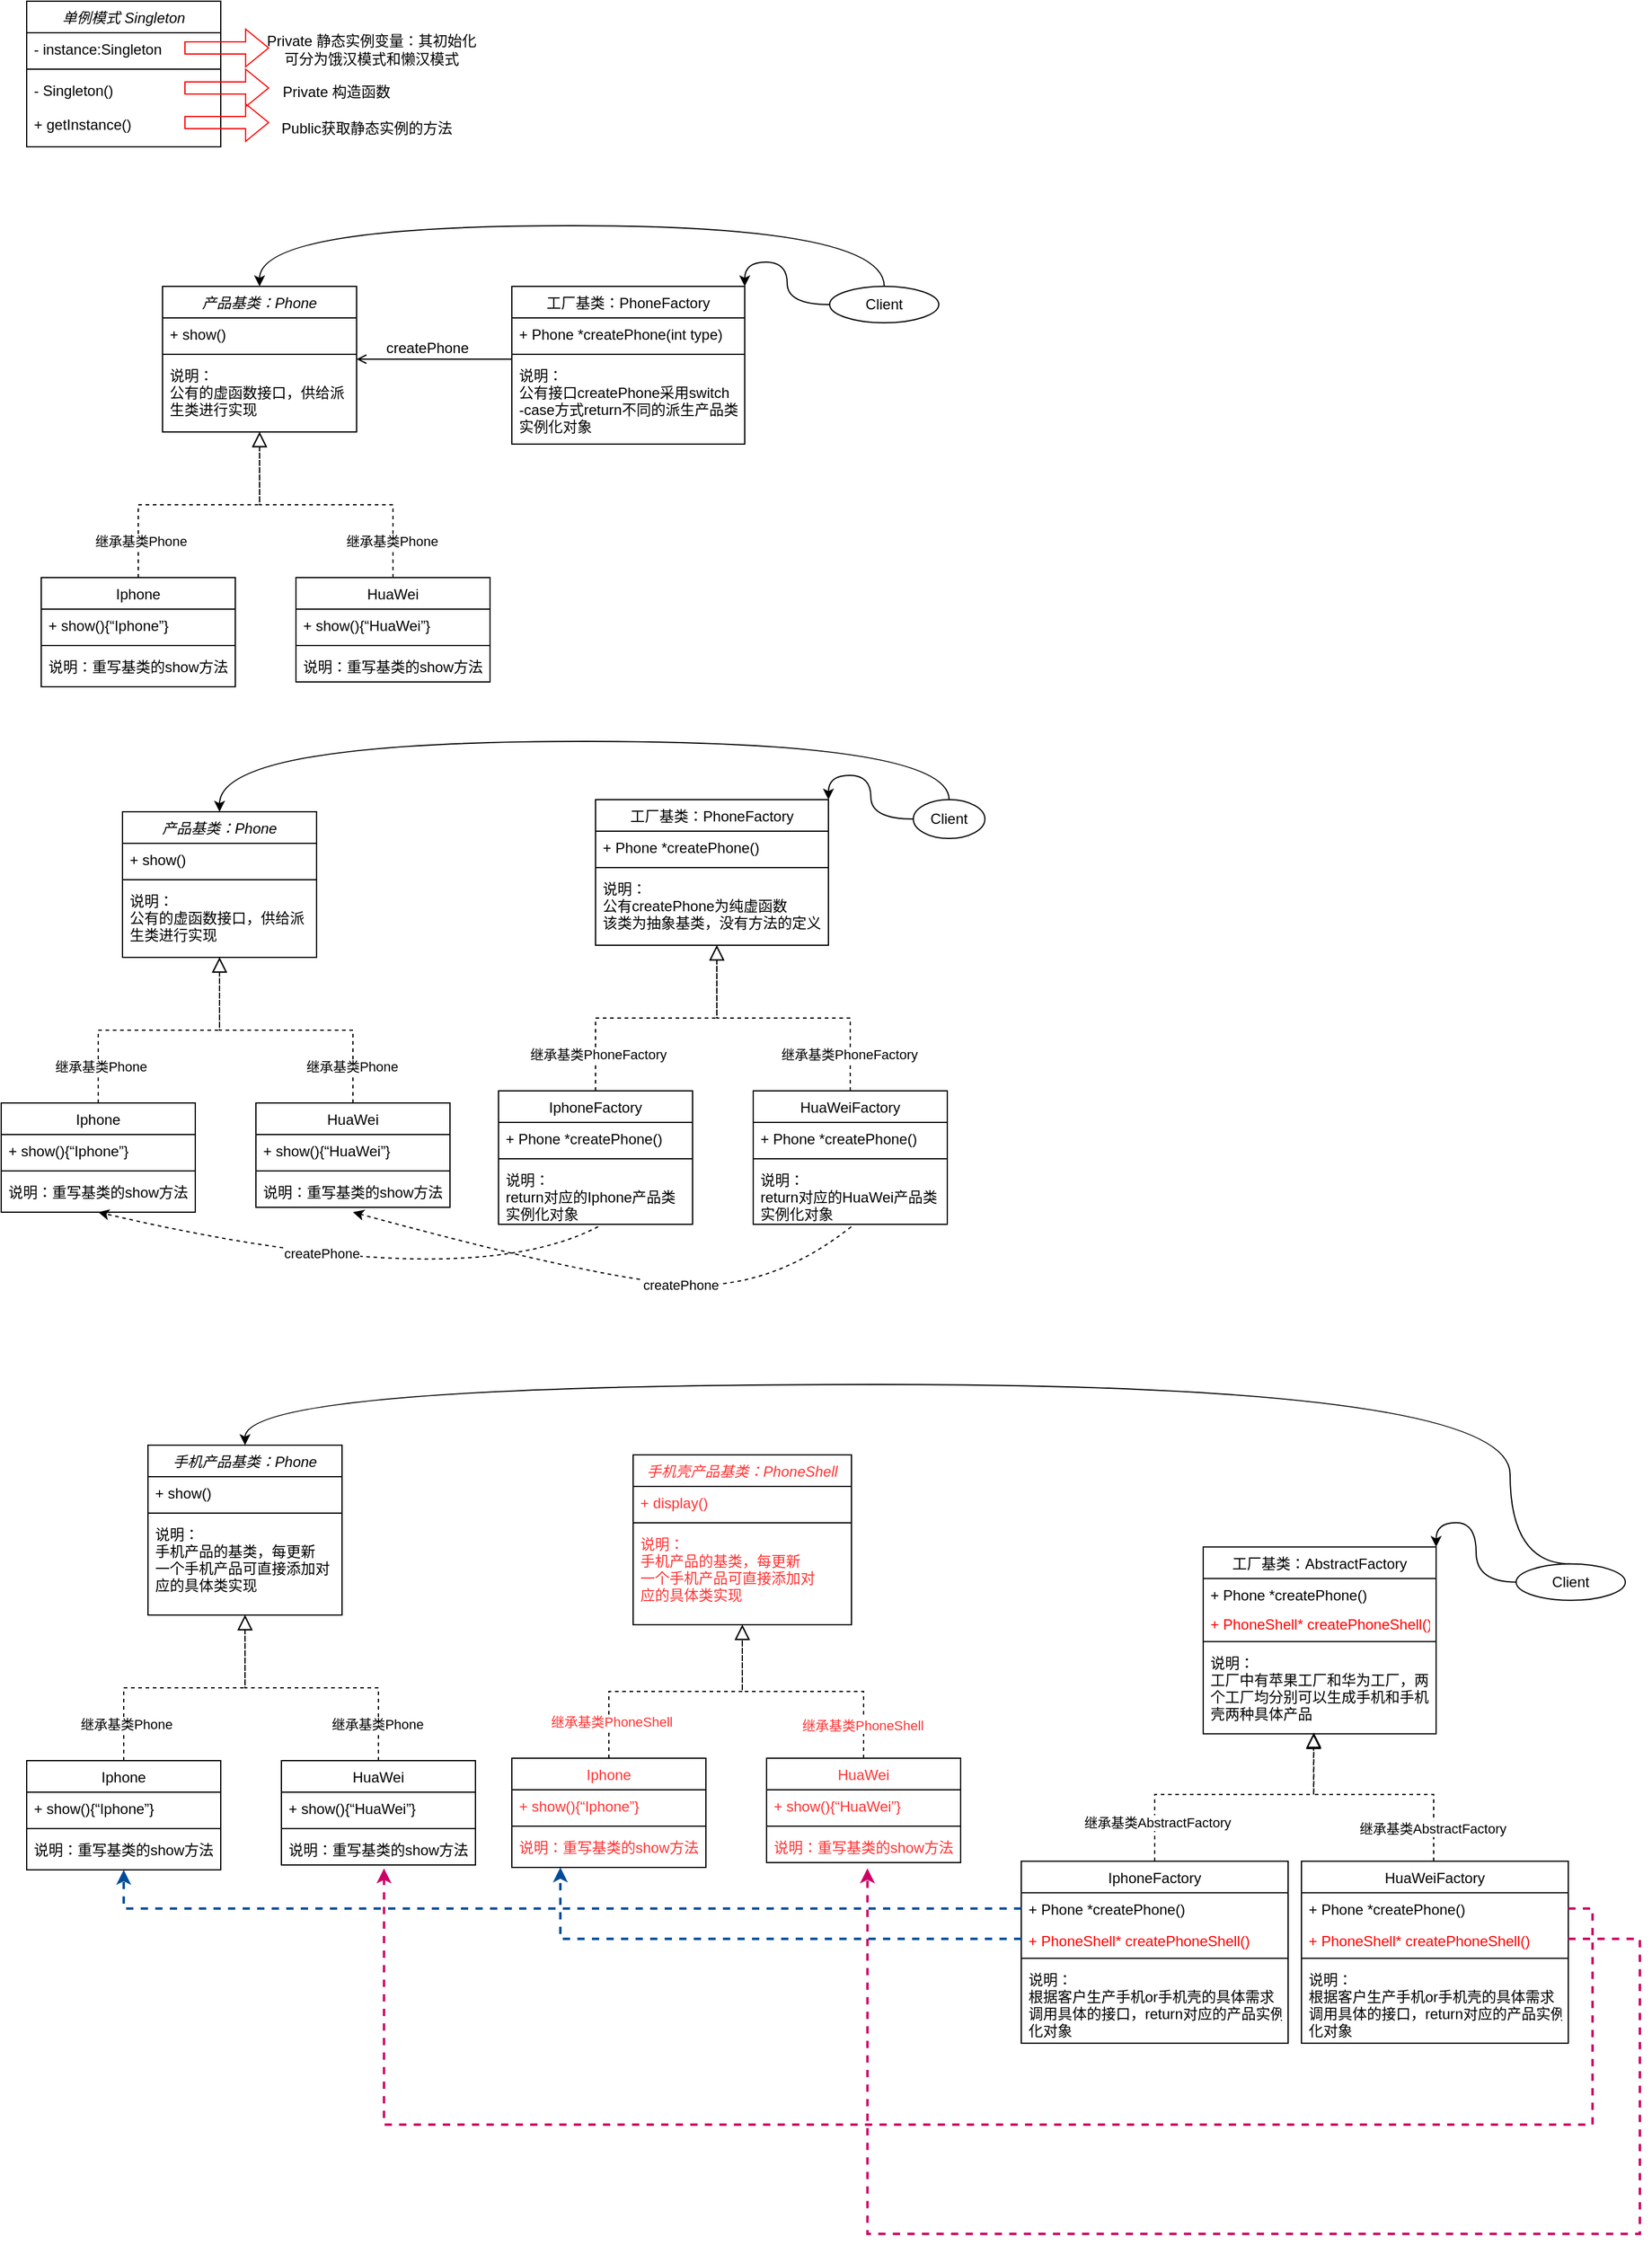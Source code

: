 <mxfile version="22.1.17" type="github">
  <diagram id="C5RBs43oDa-KdzZeNtuy" name="Page-1">
    <mxGraphModel dx="1895" dy="987" grid="1" gridSize="10" guides="1" tooltips="1" connect="1" arrows="1" fold="1" page="1" pageScale="1" pageWidth="827" pageHeight="1169" math="0" shadow="0">
      <root>
        <mxCell id="WIyWlLk6GJQsqaUBKTNV-0" />
        <mxCell id="WIyWlLk6GJQsqaUBKTNV-1" parent="WIyWlLk6GJQsqaUBKTNV-0" />
        <mxCell id="zkfFHV4jXpPFQw0GAbJ--0" value="产品基类：Phone" style="swimlane;fontStyle=2;align=center;verticalAlign=top;childLayout=stackLayout;horizontal=1;startSize=26;horizontalStack=0;resizeParent=1;resizeLast=0;collapsible=1;marginBottom=0;rounded=0;shadow=0;strokeWidth=1;" parent="WIyWlLk6GJQsqaUBKTNV-1" vertex="1">
          <mxGeometry x="142" y="255" width="160" height="120" as="geometry">
            <mxRectangle x="220" y="120" width="160" height="26" as="alternateBounds" />
          </mxGeometry>
        </mxCell>
        <mxCell id="zkfFHV4jXpPFQw0GAbJ--1" value="+ show()" style="text;align=left;verticalAlign=top;spacingLeft=4;spacingRight=4;overflow=hidden;rotatable=0;points=[[0,0.5],[1,0.5]];portConstraint=eastwest;" parent="zkfFHV4jXpPFQw0GAbJ--0" vertex="1">
          <mxGeometry y="26" width="160" height="26" as="geometry" />
        </mxCell>
        <mxCell id="zkfFHV4jXpPFQw0GAbJ--4" value="" style="line;html=1;strokeWidth=1;align=left;verticalAlign=middle;spacingTop=-1;spacingLeft=3;spacingRight=3;rotatable=0;labelPosition=right;points=[];portConstraint=eastwest;" parent="zkfFHV4jXpPFQw0GAbJ--0" vertex="1">
          <mxGeometry y="52" width="160" height="8" as="geometry" />
        </mxCell>
        <mxCell id="zkfFHV4jXpPFQw0GAbJ--5" value="说明：&#xa;公有的虚函数接口，供给派&#xa;生类进行实现" style="text;align=left;verticalAlign=top;spacingLeft=4;spacingRight=4;overflow=hidden;rotatable=0;points=[[0,0.5],[1,0.5]];portConstraint=eastwest;" parent="zkfFHV4jXpPFQw0GAbJ--0" vertex="1">
          <mxGeometry y="60" width="160" height="50" as="geometry" />
        </mxCell>
        <mxCell id="zkfFHV4jXpPFQw0GAbJ--6" value="Iphone" style="swimlane;fontStyle=0;align=center;verticalAlign=top;childLayout=stackLayout;horizontal=1;startSize=26;horizontalStack=0;resizeParent=1;resizeLast=0;collapsible=1;marginBottom=0;rounded=0;shadow=0;strokeWidth=1;" parent="WIyWlLk6GJQsqaUBKTNV-1" vertex="1">
          <mxGeometry x="42" y="495" width="160" height="90" as="geometry">
            <mxRectangle x="130" y="380" width="160" height="26" as="alternateBounds" />
          </mxGeometry>
        </mxCell>
        <mxCell id="zkfFHV4jXpPFQw0GAbJ--7" value="+ show(){“Iphone”}" style="text;align=left;verticalAlign=top;spacingLeft=4;spacingRight=4;overflow=hidden;rotatable=0;points=[[0,0.5],[1,0.5]];portConstraint=eastwest;" parent="zkfFHV4jXpPFQw0GAbJ--6" vertex="1">
          <mxGeometry y="26" width="160" height="26" as="geometry" />
        </mxCell>
        <mxCell id="zkfFHV4jXpPFQw0GAbJ--9" value="" style="line;html=1;strokeWidth=1;align=left;verticalAlign=middle;spacingTop=-1;spacingLeft=3;spacingRight=3;rotatable=0;labelPosition=right;points=[];portConstraint=eastwest;" parent="zkfFHV4jXpPFQw0GAbJ--6" vertex="1">
          <mxGeometry y="52" width="160" height="8" as="geometry" />
        </mxCell>
        <mxCell id="zkfFHV4jXpPFQw0GAbJ--10" value="说明：重写基类的show方法" style="text;align=left;verticalAlign=top;spacingLeft=4;spacingRight=4;overflow=hidden;rotatable=0;points=[[0,0.5],[1,0.5]];portConstraint=eastwest;fontStyle=0" parent="zkfFHV4jXpPFQw0GAbJ--6" vertex="1">
          <mxGeometry y="60" width="160" height="26" as="geometry" />
        </mxCell>
        <mxCell id="zkfFHV4jXpPFQw0GAbJ--12" value="" style="endArrow=block;endSize=10;endFill=0;shadow=0;strokeWidth=1;rounded=0;edgeStyle=elbowEdgeStyle;elbow=vertical;dashed=1;" parent="WIyWlLk6GJQsqaUBKTNV-1" source="zkfFHV4jXpPFQw0GAbJ--6" target="zkfFHV4jXpPFQw0GAbJ--0" edge="1">
          <mxGeometry width="160" relative="1" as="geometry">
            <mxPoint x="212" y="-52" as="sourcePoint" />
            <mxPoint x="212" y="-52" as="targetPoint" />
          </mxGeometry>
        </mxCell>
        <mxCell id="iEZBuMry3DToWPJbF5Hx-15" value="继承基类Phone" style="edgeLabel;html=1;align=center;verticalAlign=middle;resizable=0;points=[];" vertex="1" connectable="0" parent="zkfFHV4jXpPFQw0GAbJ--12">
          <mxGeometry x="-0.724" y="-2" relative="1" as="geometry">
            <mxPoint as="offset" />
          </mxGeometry>
        </mxCell>
        <mxCell id="zkfFHV4jXpPFQw0GAbJ--13" value="HuaWei" style="swimlane;fontStyle=0;align=center;verticalAlign=top;childLayout=stackLayout;horizontal=1;startSize=26;horizontalStack=0;resizeParent=1;resizeLast=0;collapsible=1;marginBottom=0;rounded=0;shadow=0;strokeWidth=1;" parent="WIyWlLk6GJQsqaUBKTNV-1" vertex="1">
          <mxGeometry x="252" y="495" width="160" height="86" as="geometry">
            <mxRectangle x="340" y="380" width="170" height="26" as="alternateBounds" />
          </mxGeometry>
        </mxCell>
        <mxCell id="zkfFHV4jXpPFQw0GAbJ--14" value="+ show(){“HuaWei”}" style="text;align=left;verticalAlign=top;spacingLeft=4;spacingRight=4;overflow=hidden;rotatable=0;points=[[0,0.5],[1,0.5]];portConstraint=eastwest;" parent="zkfFHV4jXpPFQw0GAbJ--13" vertex="1">
          <mxGeometry y="26" width="160" height="26" as="geometry" />
        </mxCell>
        <mxCell id="zkfFHV4jXpPFQw0GAbJ--15" value="" style="line;html=1;strokeWidth=1;align=left;verticalAlign=middle;spacingTop=-1;spacingLeft=3;spacingRight=3;rotatable=0;labelPosition=right;points=[];portConstraint=eastwest;" parent="zkfFHV4jXpPFQw0GAbJ--13" vertex="1">
          <mxGeometry y="52" width="160" height="8" as="geometry" />
        </mxCell>
        <mxCell id="iEZBuMry3DToWPJbF5Hx-12" value="说明：重写基类的show方法" style="text;align=left;verticalAlign=top;spacingLeft=4;spacingRight=4;overflow=hidden;rotatable=0;points=[[0,0.5],[1,0.5]];portConstraint=eastwest;fontStyle=0" vertex="1" parent="zkfFHV4jXpPFQw0GAbJ--13">
          <mxGeometry y="60" width="160" height="26" as="geometry" />
        </mxCell>
        <mxCell id="zkfFHV4jXpPFQw0GAbJ--16" value="" style="endArrow=block;endSize=10;endFill=0;shadow=0;strokeWidth=1;rounded=0;edgeStyle=elbowEdgeStyle;elbow=vertical;dashed=1;" parent="WIyWlLk6GJQsqaUBKTNV-1" source="zkfFHV4jXpPFQw0GAbJ--13" target="zkfFHV4jXpPFQw0GAbJ--0" edge="1">
          <mxGeometry width="160" relative="1" as="geometry">
            <mxPoint x="132" y="508" as="sourcePoint" />
            <mxPoint x="232" y="406" as="targetPoint" />
          </mxGeometry>
        </mxCell>
        <mxCell id="iEZBuMry3DToWPJbF5Hx-16" value="继承基类Phone" style="edgeLabel;html=1;align=center;verticalAlign=middle;resizable=0;points=[];" vertex="1" connectable="0" parent="zkfFHV4jXpPFQw0GAbJ--16">
          <mxGeometry x="-0.736" y="1" relative="1" as="geometry">
            <mxPoint as="offset" />
          </mxGeometry>
        </mxCell>
        <mxCell id="zkfFHV4jXpPFQw0GAbJ--17" value="工厂基类：PhoneFactory" style="swimlane;fontStyle=0;align=center;verticalAlign=top;childLayout=stackLayout;horizontal=1;startSize=26;horizontalStack=0;resizeParent=1;resizeLast=0;collapsible=1;marginBottom=0;rounded=0;shadow=0;strokeWidth=1;" parent="WIyWlLk6GJQsqaUBKTNV-1" vertex="1">
          <mxGeometry x="430" y="255" width="192" height="130" as="geometry">
            <mxRectangle x="550" y="140" width="160" height="26" as="alternateBounds" />
          </mxGeometry>
        </mxCell>
        <mxCell id="zkfFHV4jXpPFQw0GAbJ--18" value="+ Phone *createPhone(int type)" style="text;align=left;verticalAlign=top;spacingLeft=4;spacingRight=4;overflow=hidden;rotatable=0;points=[[0,0.5],[1,0.5]];portConstraint=eastwest;" parent="zkfFHV4jXpPFQw0GAbJ--17" vertex="1">
          <mxGeometry y="26" width="192" height="26" as="geometry" />
        </mxCell>
        <mxCell id="zkfFHV4jXpPFQw0GAbJ--23" value="" style="line;html=1;strokeWidth=1;align=left;verticalAlign=middle;spacingTop=-1;spacingLeft=3;spacingRight=3;rotatable=0;labelPosition=right;points=[];portConstraint=eastwest;" parent="zkfFHV4jXpPFQw0GAbJ--17" vertex="1">
          <mxGeometry y="52" width="192" height="8" as="geometry" />
        </mxCell>
        <mxCell id="zkfFHV4jXpPFQw0GAbJ--24" value="说明：&#xa;公有接口createPhone采用switch&#xa;-case方式return不同的派生产品类&#xa;实例化对象" style="text;align=left;verticalAlign=top;spacingLeft=4;spacingRight=4;overflow=hidden;rotatable=0;points=[[0,0.5],[1,0.5]];portConstraint=eastwest;" parent="zkfFHV4jXpPFQw0GAbJ--17" vertex="1">
          <mxGeometry y="60" width="192" height="70" as="geometry" />
        </mxCell>
        <mxCell id="zkfFHV4jXpPFQw0GAbJ--26" value="" style="endArrow=none;shadow=0;strokeWidth=1;rounded=0;endFill=0;edgeStyle=elbowEdgeStyle;elbow=vertical;startArrow=open;startFill=0;" parent="WIyWlLk6GJQsqaUBKTNV-1" source="zkfFHV4jXpPFQw0GAbJ--0" target="zkfFHV4jXpPFQw0GAbJ--17" edge="1">
          <mxGeometry x="0.5" y="41" relative="1" as="geometry">
            <mxPoint x="302" y="327" as="sourcePoint" />
            <mxPoint x="462" y="327" as="targetPoint" />
            <mxPoint x="-40" y="32" as="offset" />
          </mxGeometry>
        </mxCell>
        <mxCell id="zkfFHV4jXpPFQw0GAbJ--29" value="createPhone" style="text;html=1;resizable=0;points=[];;align=center;verticalAlign=middle;labelBackgroundColor=none;rounded=0;shadow=0;strokeWidth=1;fontSize=12;" parent="zkfFHV4jXpPFQw0GAbJ--26" vertex="1" connectable="0">
          <mxGeometry x="0.5" y="49" relative="1" as="geometry">
            <mxPoint x="-38" y="40" as="offset" />
          </mxGeometry>
        </mxCell>
        <mxCell id="iEZBuMry3DToWPJbF5Hx-0" value="单例模式 Singleton" style="swimlane;fontStyle=2;align=center;verticalAlign=top;childLayout=stackLayout;horizontal=1;startSize=26;horizontalStack=0;resizeParent=1;resizeLast=0;collapsible=1;marginBottom=0;rounded=0;shadow=0;strokeWidth=1;" vertex="1" parent="WIyWlLk6GJQsqaUBKTNV-1">
          <mxGeometry x="30" y="20" width="160" height="120" as="geometry">
            <mxRectangle x="220" y="120" width="160" height="26" as="alternateBounds" />
          </mxGeometry>
        </mxCell>
        <mxCell id="iEZBuMry3DToWPJbF5Hx-1" value="- instance:Singleton" style="text;align=left;verticalAlign=top;spacingLeft=4;spacingRight=4;overflow=hidden;rotatable=0;points=[[0,0.5],[1,0.5]];portConstraint=eastwest;" vertex="1" parent="iEZBuMry3DToWPJbF5Hx-0">
          <mxGeometry y="26" width="160" height="26" as="geometry" />
        </mxCell>
        <mxCell id="iEZBuMry3DToWPJbF5Hx-6" value="" style="shape=flexArrow;endArrow=classic;html=1;rounded=0;strokeColor=#FF0000;" edge="1" parent="iEZBuMry3DToWPJbF5Hx-0">
          <mxGeometry width="50" height="50" relative="1" as="geometry">
            <mxPoint x="130" y="38.5" as="sourcePoint" />
            <mxPoint x="200" y="38.5" as="targetPoint" />
          </mxGeometry>
        </mxCell>
        <mxCell id="iEZBuMry3DToWPJbF5Hx-4" value="" style="line;html=1;strokeWidth=1;align=left;verticalAlign=middle;spacingTop=-1;spacingLeft=3;spacingRight=3;rotatable=0;labelPosition=right;points=[];portConstraint=eastwest;" vertex="1" parent="iEZBuMry3DToWPJbF5Hx-0">
          <mxGeometry y="52" width="160" height="8" as="geometry" />
        </mxCell>
        <mxCell id="iEZBuMry3DToWPJbF5Hx-5" value="- Singleton()&#xa;" style="text;align=left;verticalAlign=top;spacingLeft=4;spacingRight=4;overflow=hidden;rotatable=0;points=[[0,0.5],[1,0.5]];portConstraint=eastwest;" vertex="1" parent="iEZBuMry3DToWPJbF5Hx-0">
          <mxGeometry y="60" width="160" height="28" as="geometry" />
        </mxCell>
        <mxCell id="iEZBuMry3DToWPJbF5Hx-3" value="+ getInstance()" style="text;align=left;verticalAlign=top;spacingLeft=4;spacingRight=4;overflow=hidden;rotatable=0;points=[[0,0.5],[1,0.5]];portConstraint=eastwest;rounded=0;shadow=0;html=0;" vertex="1" parent="iEZBuMry3DToWPJbF5Hx-0">
          <mxGeometry y="88" width="160" height="26" as="geometry" />
        </mxCell>
        <mxCell id="iEZBuMry3DToWPJbF5Hx-7" value="Private 静态实例变量：其初始化&lt;br&gt;可分为饿汉模式和懒汉模式" style="text;html=1;align=center;verticalAlign=middle;resizable=0;points=[];autosize=1;strokeColor=none;fillColor=none;" vertex="1" parent="WIyWlLk6GJQsqaUBKTNV-1">
          <mxGeometry x="214" y="40" width="200" height="40" as="geometry" />
        </mxCell>
        <mxCell id="iEZBuMry3DToWPJbF5Hx-8" value="" style="shape=flexArrow;endArrow=classic;html=1;rounded=0;strokeColor=#FF0000;" edge="1" parent="WIyWlLk6GJQsqaUBKTNV-1">
          <mxGeometry width="50" height="50" relative="1" as="geometry">
            <mxPoint x="160" y="91.5" as="sourcePoint" />
            <mxPoint x="230" y="91.5" as="targetPoint" />
          </mxGeometry>
        </mxCell>
        <mxCell id="iEZBuMry3DToWPJbF5Hx-9" value="" style="shape=flexArrow;endArrow=classic;html=1;rounded=0;strokeColor=#FF0000;" edge="1" parent="WIyWlLk6GJQsqaUBKTNV-1">
          <mxGeometry width="50" height="50" relative="1" as="geometry">
            <mxPoint x="160" y="120" as="sourcePoint" />
            <mxPoint x="230" y="120" as="targetPoint" />
          </mxGeometry>
        </mxCell>
        <mxCell id="iEZBuMry3DToWPJbF5Hx-10" value="Private 构造函数" style="text;html=1;align=center;verticalAlign=middle;resizable=0;points=[];autosize=1;strokeColor=none;fillColor=none;" vertex="1" parent="WIyWlLk6GJQsqaUBKTNV-1">
          <mxGeometry x="230" y="80" width="110" height="30" as="geometry" />
        </mxCell>
        <mxCell id="iEZBuMry3DToWPJbF5Hx-11" value="Public获取静态实例的方法" style="text;html=1;align=center;verticalAlign=middle;resizable=0;points=[];autosize=1;strokeColor=none;fillColor=none;" vertex="1" parent="WIyWlLk6GJQsqaUBKTNV-1">
          <mxGeometry x="230" y="110" width="160" height="30" as="geometry" />
        </mxCell>
        <mxCell id="iEZBuMry3DToWPJbF5Hx-43" style="edgeStyle=orthogonalEdgeStyle;rounded=0;orthogonalLoop=1;jettySize=auto;html=1;exitX=0;exitY=0.5;exitDx=0;exitDy=0;entryX=1;entryY=0;entryDx=0;entryDy=0;curved=1;" edge="1" parent="WIyWlLk6GJQsqaUBKTNV-1" source="iEZBuMry3DToWPJbF5Hx-39" target="zkfFHV4jXpPFQw0GAbJ--17">
          <mxGeometry relative="1" as="geometry" />
        </mxCell>
        <mxCell id="iEZBuMry3DToWPJbF5Hx-123" style="edgeStyle=orthogonalEdgeStyle;rounded=0;orthogonalLoop=1;jettySize=auto;html=1;exitX=0.5;exitY=0;exitDx=0;exitDy=0;entryX=0.5;entryY=0;entryDx=0;entryDy=0;curved=1;" edge="1" parent="WIyWlLk6GJQsqaUBKTNV-1" source="iEZBuMry3DToWPJbF5Hx-39" target="zkfFHV4jXpPFQw0GAbJ--0">
          <mxGeometry relative="1" as="geometry">
            <Array as="points">
              <mxPoint x="737" y="205" />
              <mxPoint x="222" y="205" />
            </Array>
          </mxGeometry>
        </mxCell>
        <mxCell id="iEZBuMry3DToWPJbF5Hx-39" value="Client" style="ellipse;whiteSpace=wrap;html=1;" vertex="1" parent="WIyWlLk6GJQsqaUBKTNV-1">
          <mxGeometry x="692" y="255" width="90" height="30" as="geometry" />
        </mxCell>
        <mxCell id="iEZBuMry3DToWPJbF5Hx-44" value="产品基类：Phone" style="swimlane;fontStyle=2;align=center;verticalAlign=top;childLayout=stackLayout;horizontal=1;startSize=26;horizontalStack=0;resizeParent=1;resizeLast=0;collapsible=1;marginBottom=0;rounded=0;shadow=0;strokeWidth=1;" vertex="1" parent="WIyWlLk6GJQsqaUBKTNV-1">
          <mxGeometry x="109" y="688" width="160" height="120" as="geometry">
            <mxRectangle x="220" y="120" width="160" height="26" as="alternateBounds" />
          </mxGeometry>
        </mxCell>
        <mxCell id="iEZBuMry3DToWPJbF5Hx-45" value="+ show()" style="text;align=left;verticalAlign=top;spacingLeft=4;spacingRight=4;overflow=hidden;rotatable=0;points=[[0,0.5],[1,0.5]];portConstraint=eastwest;" vertex="1" parent="iEZBuMry3DToWPJbF5Hx-44">
          <mxGeometry y="26" width="160" height="26" as="geometry" />
        </mxCell>
        <mxCell id="iEZBuMry3DToWPJbF5Hx-46" value="" style="line;html=1;strokeWidth=1;align=left;verticalAlign=middle;spacingTop=-1;spacingLeft=3;spacingRight=3;rotatable=0;labelPosition=right;points=[];portConstraint=eastwest;" vertex="1" parent="iEZBuMry3DToWPJbF5Hx-44">
          <mxGeometry y="52" width="160" height="8" as="geometry" />
        </mxCell>
        <mxCell id="iEZBuMry3DToWPJbF5Hx-47" value="说明：&#xa;公有的虚函数接口，供给派&#xa;生类进行实现" style="text;align=left;verticalAlign=top;spacingLeft=4;spacingRight=4;overflow=hidden;rotatable=0;points=[[0,0.5],[1,0.5]];portConstraint=eastwest;" vertex="1" parent="iEZBuMry3DToWPJbF5Hx-44">
          <mxGeometry y="60" width="160" height="50" as="geometry" />
        </mxCell>
        <mxCell id="iEZBuMry3DToWPJbF5Hx-48" value="Iphone" style="swimlane;fontStyle=0;align=center;verticalAlign=top;childLayout=stackLayout;horizontal=1;startSize=26;horizontalStack=0;resizeParent=1;resizeLast=0;collapsible=1;marginBottom=0;rounded=0;shadow=0;strokeWidth=1;" vertex="1" parent="WIyWlLk6GJQsqaUBKTNV-1">
          <mxGeometry x="9" y="928" width="160" height="90" as="geometry">
            <mxRectangle x="130" y="380" width="160" height="26" as="alternateBounds" />
          </mxGeometry>
        </mxCell>
        <mxCell id="iEZBuMry3DToWPJbF5Hx-49" value="+ show(){“Iphone”}" style="text;align=left;verticalAlign=top;spacingLeft=4;spacingRight=4;overflow=hidden;rotatable=0;points=[[0,0.5],[1,0.5]];portConstraint=eastwest;" vertex="1" parent="iEZBuMry3DToWPJbF5Hx-48">
          <mxGeometry y="26" width="160" height="26" as="geometry" />
        </mxCell>
        <mxCell id="iEZBuMry3DToWPJbF5Hx-50" value="" style="line;html=1;strokeWidth=1;align=left;verticalAlign=middle;spacingTop=-1;spacingLeft=3;spacingRight=3;rotatable=0;labelPosition=right;points=[];portConstraint=eastwest;" vertex="1" parent="iEZBuMry3DToWPJbF5Hx-48">
          <mxGeometry y="52" width="160" height="8" as="geometry" />
        </mxCell>
        <mxCell id="iEZBuMry3DToWPJbF5Hx-51" value="说明：重写基类的show方法" style="text;align=left;verticalAlign=top;spacingLeft=4;spacingRight=4;overflow=hidden;rotatable=0;points=[[0,0.5],[1,0.5]];portConstraint=eastwest;fontStyle=0" vertex="1" parent="iEZBuMry3DToWPJbF5Hx-48">
          <mxGeometry y="60" width="160" height="26" as="geometry" />
        </mxCell>
        <mxCell id="iEZBuMry3DToWPJbF5Hx-52" value="" style="endArrow=block;endSize=10;endFill=0;shadow=0;strokeWidth=1;rounded=0;edgeStyle=elbowEdgeStyle;elbow=vertical;dashed=1;" edge="1" parent="WIyWlLk6GJQsqaUBKTNV-1" source="iEZBuMry3DToWPJbF5Hx-48" target="iEZBuMry3DToWPJbF5Hx-44">
          <mxGeometry width="160" relative="1" as="geometry">
            <mxPoint x="179" y="381" as="sourcePoint" />
            <mxPoint x="179" y="381" as="targetPoint" />
          </mxGeometry>
        </mxCell>
        <mxCell id="iEZBuMry3DToWPJbF5Hx-53" value="继承基类Phone" style="edgeLabel;html=1;align=center;verticalAlign=middle;resizable=0;points=[];" vertex="1" connectable="0" parent="iEZBuMry3DToWPJbF5Hx-52">
          <mxGeometry x="-0.724" y="-2" relative="1" as="geometry">
            <mxPoint as="offset" />
          </mxGeometry>
        </mxCell>
        <mxCell id="iEZBuMry3DToWPJbF5Hx-54" value="HuaWei" style="swimlane;fontStyle=0;align=center;verticalAlign=top;childLayout=stackLayout;horizontal=1;startSize=26;horizontalStack=0;resizeParent=1;resizeLast=0;collapsible=1;marginBottom=0;rounded=0;shadow=0;strokeWidth=1;" vertex="1" parent="WIyWlLk6GJQsqaUBKTNV-1">
          <mxGeometry x="219" y="928" width="160" height="86" as="geometry">
            <mxRectangle x="340" y="380" width="170" height="26" as="alternateBounds" />
          </mxGeometry>
        </mxCell>
        <mxCell id="iEZBuMry3DToWPJbF5Hx-55" value="+ show(){“HuaWei”}" style="text;align=left;verticalAlign=top;spacingLeft=4;spacingRight=4;overflow=hidden;rotatable=0;points=[[0,0.5],[1,0.5]];portConstraint=eastwest;" vertex="1" parent="iEZBuMry3DToWPJbF5Hx-54">
          <mxGeometry y="26" width="160" height="26" as="geometry" />
        </mxCell>
        <mxCell id="iEZBuMry3DToWPJbF5Hx-56" value="" style="line;html=1;strokeWidth=1;align=left;verticalAlign=middle;spacingTop=-1;spacingLeft=3;spacingRight=3;rotatable=0;labelPosition=right;points=[];portConstraint=eastwest;" vertex="1" parent="iEZBuMry3DToWPJbF5Hx-54">
          <mxGeometry y="52" width="160" height="8" as="geometry" />
        </mxCell>
        <mxCell id="iEZBuMry3DToWPJbF5Hx-57" value="说明：重写基类的show方法" style="text;align=left;verticalAlign=top;spacingLeft=4;spacingRight=4;overflow=hidden;rotatable=0;points=[[0,0.5],[1,0.5]];portConstraint=eastwest;fontStyle=0" vertex="1" parent="iEZBuMry3DToWPJbF5Hx-54">
          <mxGeometry y="60" width="160" height="26" as="geometry" />
        </mxCell>
        <mxCell id="iEZBuMry3DToWPJbF5Hx-58" value="" style="endArrow=block;endSize=10;endFill=0;shadow=0;strokeWidth=1;rounded=0;edgeStyle=elbowEdgeStyle;elbow=vertical;dashed=1;" edge="1" parent="WIyWlLk6GJQsqaUBKTNV-1" source="iEZBuMry3DToWPJbF5Hx-54" target="iEZBuMry3DToWPJbF5Hx-44">
          <mxGeometry width="160" relative="1" as="geometry">
            <mxPoint x="99" y="941" as="sourcePoint" />
            <mxPoint x="199" y="839" as="targetPoint" />
          </mxGeometry>
        </mxCell>
        <mxCell id="iEZBuMry3DToWPJbF5Hx-59" value="继承基类Phone" style="edgeLabel;html=1;align=center;verticalAlign=middle;resizable=0;points=[];" vertex="1" connectable="0" parent="iEZBuMry3DToWPJbF5Hx-58">
          <mxGeometry x="-0.736" y="1" relative="1" as="geometry">
            <mxPoint as="offset" />
          </mxGeometry>
        </mxCell>
        <mxCell id="iEZBuMry3DToWPJbF5Hx-60" value="工厂基类：PhoneFactory" style="swimlane;fontStyle=0;align=center;verticalAlign=top;childLayout=stackLayout;horizontal=1;startSize=26;horizontalStack=0;resizeParent=1;resizeLast=0;collapsible=1;marginBottom=0;rounded=0;shadow=0;strokeWidth=1;" vertex="1" parent="WIyWlLk6GJQsqaUBKTNV-1">
          <mxGeometry x="499" y="678" width="192" height="120" as="geometry">
            <mxRectangle x="550" y="140" width="160" height="26" as="alternateBounds" />
          </mxGeometry>
        </mxCell>
        <mxCell id="iEZBuMry3DToWPJbF5Hx-61" value="+ Phone *createPhone()" style="text;align=left;verticalAlign=top;spacingLeft=4;spacingRight=4;overflow=hidden;rotatable=0;points=[[0,0.5],[1,0.5]];portConstraint=eastwest;" vertex="1" parent="iEZBuMry3DToWPJbF5Hx-60">
          <mxGeometry y="26" width="192" height="26" as="geometry" />
        </mxCell>
        <mxCell id="iEZBuMry3DToWPJbF5Hx-62" value="" style="line;html=1;strokeWidth=1;align=left;verticalAlign=middle;spacingTop=-1;spacingLeft=3;spacingRight=3;rotatable=0;labelPosition=right;points=[];portConstraint=eastwest;" vertex="1" parent="iEZBuMry3DToWPJbF5Hx-60">
          <mxGeometry y="52" width="192" height="8" as="geometry" />
        </mxCell>
        <mxCell id="iEZBuMry3DToWPJbF5Hx-63" value="说明：&#xa;公有createPhone为纯虚函数&#xa;该类为抽象基类，没有方法的定义" style="text;align=left;verticalAlign=top;spacingLeft=4;spacingRight=4;overflow=hidden;rotatable=0;points=[[0,0.5],[1,0.5]];portConstraint=eastwest;" vertex="1" parent="iEZBuMry3DToWPJbF5Hx-60">
          <mxGeometry y="60" width="192" height="50" as="geometry" />
        </mxCell>
        <mxCell id="iEZBuMry3DToWPJbF5Hx-66" style="edgeStyle=orthogonalEdgeStyle;rounded=0;orthogonalLoop=1;jettySize=auto;html=1;exitX=0;exitY=0.5;exitDx=0;exitDy=0;entryX=1;entryY=0;entryDx=0;entryDy=0;curved=1;" edge="1" parent="WIyWlLk6GJQsqaUBKTNV-1" source="iEZBuMry3DToWPJbF5Hx-67" target="iEZBuMry3DToWPJbF5Hx-60">
          <mxGeometry relative="1" as="geometry" />
        </mxCell>
        <mxCell id="iEZBuMry3DToWPJbF5Hx-124" style="edgeStyle=orthogonalEdgeStyle;rounded=0;orthogonalLoop=1;jettySize=auto;html=1;exitX=0.5;exitY=0;exitDx=0;exitDy=0;entryX=0.5;entryY=0;entryDx=0;entryDy=0;curved=1;" edge="1" parent="WIyWlLk6GJQsqaUBKTNV-1" source="iEZBuMry3DToWPJbF5Hx-67" target="iEZBuMry3DToWPJbF5Hx-44">
          <mxGeometry relative="1" as="geometry">
            <Array as="points">
              <mxPoint x="791" y="630" />
              <mxPoint x="189" y="630" />
            </Array>
          </mxGeometry>
        </mxCell>
        <mxCell id="iEZBuMry3DToWPJbF5Hx-67" value="Client" style="ellipse;whiteSpace=wrap;html=1;" vertex="1" parent="WIyWlLk6GJQsqaUBKTNV-1">
          <mxGeometry x="761" y="678" width="59" height="32" as="geometry" />
        </mxCell>
        <mxCell id="iEZBuMry3DToWPJbF5Hx-68" value="IphoneFactory" style="swimlane;fontStyle=0;align=center;verticalAlign=top;childLayout=stackLayout;horizontal=1;startSize=26;horizontalStack=0;resizeParent=1;resizeLast=0;collapsible=1;marginBottom=0;rounded=0;shadow=0;strokeWidth=1;" vertex="1" parent="WIyWlLk6GJQsqaUBKTNV-1">
          <mxGeometry x="419" y="918" width="160" height="110" as="geometry">
            <mxRectangle x="130" y="380" width="160" height="26" as="alternateBounds" />
          </mxGeometry>
        </mxCell>
        <mxCell id="iEZBuMry3DToWPJbF5Hx-69" value="+ Phone *createPhone()" style="text;align=left;verticalAlign=top;spacingLeft=4;spacingRight=4;overflow=hidden;rotatable=0;points=[[0,0.5],[1,0.5]];portConstraint=eastwest;" vertex="1" parent="iEZBuMry3DToWPJbF5Hx-68">
          <mxGeometry y="26" width="160" height="26" as="geometry" />
        </mxCell>
        <mxCell id="iEZBuMry3DToWPJbF5Hx-70" value="" style="line;html=1;strokeWidth=1;align=left;verticalAlign=middle;spacingTop=-1;spacingLeft=3;spacingRight=3;rotatable=0;labelPosition=right;points=[];portConstraint=eastwest;" vertex="1" parent="iEZBuMry3DToWPJbF5Hx-68">
          <mxGeometry y="52" width="160" height="8" as="geometry" />
        </mxCell>
        <mxCell id="iEZBuMry3DToWPJbF5Hx-71" value="说明：&#xa;return对应的Iphone产品类&#xa;实例化对象" style="text;align=left;verticalAlign=top;spacingLeft=4;spacingRight=4;overflow=hidden;rotatable=0;points=[[0,0.5],[1,0.5]];portConstraint=eastwest;fontStyle=0" vertex="1" parent="iEZBuMry3DToWPJbF5Hx-68">
          <mxGeometry y="60" width="160" height="50" as="geometry" />
        </mxCell>
        <mxCell id="iEZBuMry3DToWPJbF5Hx-72" value="" style="endArrow=block;endSize=10;endFill=0;shadow=0;strokeWidth=1;rounded=0;edgeStyle=elbowEdgeStyle;elbow=vertical;dashed=1;" edge="1" parent="WIyWlLk6GJQsqaUBKTNV-1" source="iEZBuMry3DToWPJbF5Hx-68">
          <mxGeometry width="160" relative="1" as="geometry">
            <mxPoint x="589" y="371" as="sourcePoint" />
            <mxPoint x="599" y="798" as="targetPoint" />
          </mxGeometry>
        </mxCell>
        <mxCell id="iEZBuMry3DToWPJbF5Hx-73" value="继承基类PhoneFactory" style="edgeLabel;html=1;align=center;verticalAlign=middle;resizable=0;points=[];" vertex="1" connectable="0" parent="iEZBuMry3DToWPJbF5Hx-72">
          <mxGeometry x="-0.724" y="-2" relative="1" as="geometry">
            <mxPoint as="offset" />
          </mxGeometry>
        </mxCell>
        <mxCell id="iEZBuMry3DToWPJbF5Hx-74" value="HuaWeiFactory" style="swimlane;fontStyle=0;align=center;verticalAlign=top;childLayout=stackLayout;horizontal=1;startSize=26;horizontalStack=0;resizeParent=1;resizeLast=0;collapsible=1;marginBottom=0;rounded=0;shadow=0;strokeWidth=1;" vertex="1" parent="WIyWlLk6GJQsqaUBKTNV-1">
          <mxGeometry x="629" y="918" width="160" height="110" as="geometry">
            <mxRectangle x="340" y="380" width="170" height="26" as="alternateBounds" />
          </mxGeometry>
        </mxCell>
        <mxCell id="iEZBuMry3DToWPJbF5Hx-75" value="+ Phone *createPhone()" style="text;align=left;verticalAlign=top;spacingLeft=4;spacingRight=4;overflow=hidden;rotatable=0;points=[[0,0.5],[1,0.5]];portConstraint=eastwest;" vertex="1" parent="iEZBuMry3DToWPJbF5Hx-74">
          <mxGeometry y="26" width="160" height="26" as="geometry" />
        </mxCell>
        <mxCell id="iEZBuMry3DToWPJbF5Hx-76" value="" style="line;html=1;strokeWidth=1;align=left;verticalAlign=middle;spacingTop=-1;spacingLeft=3;spacingRight=3;rotatable=0;labelPosition=right;points=[];portConstraint=eastwest;" vertex="1" parent="iEZBuMry3DToWPJbF5Hx-74">
          <mxGeometry y="52" width="160" height="8" as="geometry" />
        </mxCell>
        <mxCell id="iEZBuMry3DToWPJbF5Hx-80" value="说明：&#xa;return对应的HuaWei产品类&#xa;实例化对象" style="text;align=left;verticalAlign=top;spacingLeft=4;spacingRight=4;overflow=hidden;rotatable=0;points=[[0,0.5],[1,0.5]];portConstraint=eastwest;fontStyle=0" vertex="1" parent="iEZBuMry3DToWPJbF5Hx-74">
          <mxGeometry y="60" width="160" height="50" as="geometry" />
        </mxCell>
        <mxCell id="iEZBuMry3DToWPJbF5Hx-78" value="" style="endArrow=block;endSize=10;endFill=0;shadow=0;strokeWidth=1;rounded=0;edgeStyle=elbowEdgeStyle;elbow=vertical;dashed=1;" edge="1" parent="WIyWlLk6GJQsqaUBKTNV-1" source="iEZBuMry3DToWPJbF5Hx-74">
          <mxGeometry width="160" relative="1" as="geometry">
            <mxPoint x="509" y="931" as="sourcePoint" />
            <mxPoint x="599" y="798" as="targetPoint" />
          </mxGeometry>
        </mxCell>
        <mxCell id="iEZBuMry3DToWPJbF5Hx-79" value="继承基类PhoneFactory" style="edgeLabel;html=1;align=center;verticalAlign=middle;resizable=0;points=[];" vertex="1" connectable="0" parent="iEZBuMry3DToWPJbF5Hx-78">
          <mxGeometry x="-0.736" y="1" relative="1" as="geometry">
            <mxPoint as="offset" />
          </mxGeometry>
        </mxCell>
        <mxCell id="iEZBuMry3DToWPJbF5Hx-81" value="" style="curved=1;endArrow=classic;html=1;rounded=0;dashed=1;entryX=0.5;entryY=1;entryDx=0;entryDy=0;exitX=0.513;exitY=1.04;exitDx=0;exitDy=0;exitPerimeter=0;" edge="1" parent="WIyWlLk6GJQsqaUBKTNV-1" source="iEZBuMry3DToWPJbF5Hx-71" target="iEZBuMry3DToWPJbF5Hx-48">
          <mxGeometry width="50" height="50" relative="1" as="geometry">
            <mxPoint x="389" y="1148" as="sourcePoint" />
            <mxPoint x="439" y="1098" as="targetPoint" />
            <Array as="points">
              <mxPoint x="389" y="1088" />
            </Array>
          </mxGeometry>
        </mxCell>
        <mxCell id="iEZBuMry3DToWPJbF5Hx-83" value="createPhone" style="edgeLabel;html=1;align=center;verticalAlign=middle;resizable=0;points=[];" vertex="1" connectable="0" parent="iEZBuMry3DToWPJbF5Hx-81">
          <mxGeometry x="0.145" y="-9" relative="1" as="geometry">
            <mxPoint x="1" as="offset" />
          </mxGeometry>
        </mxCell>
        <mxCell id="iEZBuMry3DToWPJbF5Hx-82" value="" style="curved=1;endArrow=classic;html=1;rounded=0;dashed=1;entryX=0.5;entryY=1.154;entryDx=0;entryDy=0;exitX=0.505;exitY=1.04;exitDx=0;exitDy=0;exitPerimeter=0;entryPerimeter=0;" edge="1" parent="WIyWlLk6GJQsqaUBKTNV-1" source="iEZBuMry3DToWPJbF5Hx-80" target="iEZBuMry3DToWPJbF5Hx-57">
          <mxGeometry width="50" height="50" relative="1" as="geometry">
            <mxPoint x="731" y="1090" as="sourcePoint" />
            <mxPoint x="319" y="1078" as="targetPoint" />
            <Array as="points">
              <mxPoint x="649" y="1078" />
              <mxPoint x="519" y="1078" />
            </Array>
          </mxGeometry>
        </mxCell>
        <mxCell id="iEZBuMry3DToWPJbF5Hx-84" value="createPhone" style="edgeLabel;html=1;align=center;verticalAlign=middle;resizable=0;points=[];" vertex="1" connectable="0" parent="iEZBuMry3DToWPJbF5Hx-82">
          <mxGeometry x="0.108" y="-2" relative="1" as="geometry">
            <mxPoint x="82" y="11" as="offset" />
          </mxGeometry>
        </mxCell>
        <mxCell id="iEZBuMry3DToWPJbF5Hx-85" value="手机产品基类：Phone" style="swimlane;fontStyle=2;align=center;verticalAlign=top;childLayout=stackLayout;horizontal=1;startSize=26;horizontalStack=0;resizeParent=1;resizeLast=0;collapsible=1;marginBottom=0;rounded=0;shadow=0;strokeWidth=1;" vertex="1" parent="WIyWlLk6GJQsqaUBKTNV-1">
          <mxGeometry x="130" y="1210" width="160" height="140" as="geometry">
            <mxRectangle x="220" y="120" width="160" height="26" as="alternateBounds" />
          </mxGeometry>
        </mxCell>
        <mxCell id="iEZBuMry3DToWPJbF5Hx-86" value="+ show()" style="text;align=left;verticalAlign=top;spacingLeft=4;spacingRight=4;overflow=hidden;rotatable=0;points=[[0,0.5],[1,0.5]];portConstraint=eastwest;" vertex="1" parent="iEZBuMry3DToWPJbF5Hx-85">
          <mxGeometry y="26" width="160" height="26" as="geometry" />
        </mxCell>
        <mxCell id="iEZBuMry3DToWPJbF5Hx-87" value="" style="line;html=1;strokeWidth=1;align=left;verticalAlign=middle;spacingTop=-1;spacingLeft=3;spacingRight=3;rotatable=0;labelPosition=right;points=[];portConstraint=eastwest;" vertex="1" parent="iEZBuMry3DToWPJbF5Hx-85">
          <mxGeometry y="52" width="160" height="8" as="geometry" />
        </mxCell>
        <mxCell id="iEZBuMry3DToWPJbF5Hx-88" value="说明：&#xa;手机产品的基类，每更新&#xa;一个手机产品可直接添加对&#xa;应的具体类实现" style="text;align=left;verticalAlign=top;spacingLeft=4;spacingRight=4;overflow=hidden;rotatable=0;points=[[0,0.5],[1,0.5]];portConstraint=eastwest;" vertex="1" parent="iEZBuMry3DToWPJbF5Hx-85">
          <mxGeometry y="60" width="160" height="70" as="geometry" />
        </mxCell>
        <mxCell id="iEZBuMry3DToWPJbF5Hx-89" value="Iphone" style="swimlane;fontStyle=0;align=center;verticalAlign=top;childLayout=stackLayout;horizontal=1;startSize=26;horizontalStack=0;resizeParent=1;resizeLast=0;collapsible=1;marginBottom=0;rounded=0;shadow=0;strokeWidth=1;" vertex="1" parent="WIyWlLk6GJQsqaUBKTNV-1">
          <mxGeometry x="30" y="1470" width="160" height="90" as="geometry">
            <mxRectangle x="130" y="380" width="160" height="26" as="alternateBounds" />
          </mxGeometry>
        </mxCell>
        <mxCell id="iEZBuMry3DToWPJbF5Hx-90" value="+ show(){“Iphone”}" style="text;align=left;verticalAlign=top;spacingLeft=4;spacingRight=4;overflow=hidden;rotatable=0;points=[[0,0.5],[1,0.5]];portConstraint=eastwest;" vertex="1" parent="iEZBuMry3DToWPJbF5Hx-89">
          <mxGeometry y="26" width="160" height="26" as="geometry" />
        </mxCell>
        <mxCell id="iEZBuMry3DToWPJbF5Hx-91" value="" style="line;html=1;strokeWidth=1;align=left;verticalAlign=middle;spacingTop=-1;spacingLeft=3;spacingRight=3;rotatable=0;labelPosition=right;points=[];portConstraint=eastwest;" vertex="1" parent="iEZBuMry3DToWPJbF5Hx-89">
          <mxGeometry y="52" width="160" height="8" as="geometry" />
        </mxCell>
        <mxCell id="iEZBuMry3DToWPJbF5Hx-92" value="说明：重写基类的show方法" style="text;align=left;verticalAlign=top;spacingLeft=4;spacingRight=4;overflow=hidden;rotatable=0;points=[[0,0.5],[1,0.5]];portConstraint=eastwest;fontStyle=0" vertex="1" parent="iEZBuMry3DToWPJbF5Hx-89">
          <mxGeometry y="60" width="160" height="26" as="geometry" />
        </mxCell>
        <mxCell id="iEZBuMry3DToWPJbF5Hx-93" value="" style="endArrow=block;endSize=10;endFill=0;shadow=0;strokeWidth=1;rounded=0;edgeStyle=elbowEdgeStyle;elbow=vertical;dashed=1;" edge="1" parent="WIyWlLk6GJQsqaUBKTNV-1" source="iEZBuMry3DToWPJbF5Hx-89" target="iEZBuMry3DToWPJbF5Hx-85">
          <mxGeometry width="160" relative="1" as="geometry">
            <mxPoint x="200" y="923" as="sourcePoint" />
            <mxPoint x="200" y="923" as="targetPoint" />
          </mxGeometry>
        </mxCell>
        <mxCell id="iEZBuMry3DToWPJbF5Hx-94" value="继承基类Phone" style="edgeLabel;html=1;align=center;verticalAlign=middle;resizable=0;points=[];" vertex="1" connectable="0" parent="iEZBuMry3DToWPJbF5Hx-93">
          <mxGeometry x="-0.724" y="-2" relative="1" as="geometry">
            <mxPoint as="offset" />
          </mxGeometry>
        </mxCell>
        <mxCell id="iEZBuMry3DToWPJbF5Hx-95" value="HuaWei" style="swimlane;fontStyle=0;align=center;verticalAlign=top;childLayout=stackLayout;horizontal=1;startSize=26;horizontalStack=0;resizeParent=1;resizeLast=0;collapsible=1;marginBottom=0;rounded=0;shadow=0;strokeWidth=1;" vertex="1" parent="WIyWlLk6GJQsqaUBKTNV-1">
          <mxGeometry x="240" y="1470" width="160" height="86" as="geometry">
            <mxRectangle x="340" y="380" width="170" height="26" as="alternateBounds" />
          </mxGeometry>
        </mxCell>
        <mxCell id="iEZBuMry3DToWPJbF5Hx-96" value="+ show(){“HuaWei”}" style="text;align=left;verticalAlign=top;spacingLeft=4;spacingRight=4;overflow=hidden;rotatable=0;points=[[0,0.5],[1,0.5]];portConstraint=eastwest;" vertex="1" parent="iEZBuMry3DToWPJbF5Hx-95">
          <mxGeometry y="26" width="160" height="26" as="geometry" />
        </mxCell>
        <mxCell id="iEZBuMry3DToWPJbF5Hx-97" value="" style="line;html=1;strokeWidth=1;align=left;verticalAlign=middle;spacingTop=-1;spacingLeft=3;spacingRight=3;rotatable=0;labelPosition=right;points=[];portConstraint=eastwest;" vertex="1" parent="iEZBuMry3DToWPJbF5Hx-95">
          <mxGeometry y="52" width="160" height="8" as="geometry" />
        </mxCell>
        <mxCell id="iEZBuMry3DToWPJbF5Hx-98" value="说明：重写基类的show方法" style="text;align=left;verticalAlign=top;spacingLeft=4;spacingRight=4;overflow=hidden;rotatable=0;points=[[0,0.5],[1,0.5]];portConstraint=eastwest;fontStyle=0" vertex="1" parent="iEZBuMry3DToWPJbF5Hx-95">
          <mxGeometry y="60" width="160" height="26" as="geometry" />
        </mxCell>
        <mxCell id="iEZBuMry3DToWPJbF5Hx-99" value="" style="endArrow=block;endSize=10;endFill=0;shadow=0;strokeWidth=1;rounded=0;edgeStyle=elbowEdgeStyle;elbow=vertical;dashed=1;" edge="1" parent="WIyWlLk6GJQsqaUBKTNV-1" source="iEZBuMry3DToWPJbF5Hx-95" target="iEZBuMry3DToWPJbF5Hx-85">
          <mxGeometry width="160" relative="1" as="geometry">
            <mxPoint x="120" y="1483" as="sourcePoint" />
            <mxPoint x="220" y="1381" as="targetPoint" />
          </mxGeometry>
        </mxCell>
        <mxCell id="iEZBuMry3DToWPJbF5Hx-100" value="继承基类Phone" style="edgeLabel;html=1;align=center;verticalAlign=middle;resizable=0;points=[];" vertex="1" connectable="0" parent="iEZBuMry3DToWPJbF5Hx-99">
          <mxGeometry x="-0.736" y="1" relative="1" as="geometry">
            <mxPoint as="offset" />
          </mxGeometry>
        </mxCell>
        <mxCell id="iEZBuMry3DToWPJbF5Hx-101" value="工厂基类：AbstractFactory" style="swimlane;fontStyle=0;align=center;verticalAlign=top;childLayout=stackLayout;horizontal=1;startSize=26;horizontalStack=0;resizeParent=1;resizeLast=0;collapsible=1;marginBottom=0;rounded=0;shadow=0;strokeWidth=1;" vertex="1" parent="WIyWlLk6GJQsqaUBKTNV-1">
          <mxGeometry x="1000" y="1293.91" width="192" height="154" as="geometry">
            <mxRectangle x="550" y="140" width="160" height="26" as="alternateBounds" />
          </mxGeometry>
        </mxCell>
        <mxCell id="iEZBuMry3DToWPJbF5Hx-102" value="+ Phone *createPhone()" style="text;align=left;verticalAlign=top;spacingLeft=4;spacingRight=4;overflow=hidden;rotatable=0;points=[[0,0.5],[1,0.5]];portConstraint=eastwest;" vertex="1" parent="iEZBuMry3DToWPJbF5Hx-101">
          <mxGeometry y="26" width="192" height="24" as="geometry" />
        </mxCell>
        <mxCell id="iEZBuMry3DToWPJbF5Hx-130" value="+ PhoneShell* createPhoneShell()" style="text;align=left;verticalAlign=top;spacingLeft=4;spacingRight=4;overflow=hidden;rotatable=0;points=[[0,0.5],[1,0.5]];portConstraint=eastwest;fontColor=#FF0000;" vertex="1" parent="iEZBuMry3DToWPJbF5Hx-101">
          <mxGeometry y="50" width="192" height="24" as="geometry" />
        </mxCell>
        <mxCell id="iEZBuMry3DToWPJbF5Hx-103" value="" style="line;html=1;strokeWidth=1;align=left;verticalAlign=middle;spacingTop=-1;spacingLeft=3;spacingRight=3;rotatable=0;labelPosition=right;points=[];portConstraint=eastwest;" vertex="1" parent="iEZBuMry3DToWPJbF5Hx-101">
          <mxGeometry y="74" width="192" height="8" as="geometry" />
        </mxCell>
        <mxCell id="iEZBuMry3DToWPJbF5Hx-104" value="说明：&#xa;工厂中有苹果工厂和华为工厂，两&#xa;个工厂均分别可以生成手机和手机&#xa;壳两种具体产品" style="text;align=left;verticalAlign=top;spacingLeft=4;spacingRight=4;overflow=hidden;rotatable=0;points=[[0,0.5],[1,0.5]];portConstraint=eastwest;" vertex="1" parent="iEZBuMry3DToWPJbF5Hx-101">
          <mxGeometry y="82" width="192" height="72" as="geometry" />
        </mxCell>
        <mxCell id="iEZBuMry3DToWPJbF5Hx-105" style="edgeStyle=orthogonalEdgeStyle;rounded=0;orthogonalLoop=1;jettySize=auto;html=1;exitX=0;exitY=0.5;exitDx=0;exitDy=0;entryX=1;entryY=0;entryDx=0;entryDy=0;curved=1;" edge="1" parent="WIyWlLk6GJQsqaUBKTNV-1" source="iEZBuMry3DToWPJbF5Hx-106" target="iEZBuMry3DToWPJbF5Hx-101">
          <mxGeometry relative="1" as="geometry" />
        </mxCell>
        <mxCell id="iEZBuMry3DToWPJbF5Hx-128" style="edgeStyle=orthogonalEdgeStyle;rounded=0;orthogonalLoop=1;jettySize=auto;html=1;exitX=0.5;exitY=0;exitDx=0;exitDy=0;entryX=0.5;entryY=0;entryDx=0;entryDy=0;curved=1;" edge="1" parent="WIyWlLk6GJQsqaUBKTNV-1" source="iEZBuMry3DToWPJbF5Hx-106" target="iEZBuMry3DToWPJbF5Hx-85">
          <mxGeometry relative="1" as="geometry">
            <Array as="points">
              <mxPoint x="1253" y="1160" />
              <mxPoint x="210" y="1160" />
            </Array>
          </mxGeometry>
        </mxCell>
        <mxCell id="iEZBuMry3DToWPJbF5Hx-106" value="Client" style="ellipse;whiteSpace=wrap;html=1;" vertex="1" parent="WIyWlLk6GJQsqaUBKTNV-1">
          <mxGeometry x="1258" y="1307.91" width="90" height="30" as="geometry" />
        </mxCell>
        <mxCell id="iEZBuMry3DToWPJbF5Hx-111" value="" style="endArrow=block;endSize=10;endFill=0;shadow=0;strokeWidth=1;rounded=0;edgeStyle=elbowEdgeStyle;elbow=vertical;dashed=1;exitX=0.5;exitY=0;exitDx=0;exitDy=0;" edge="1" parent="WIyWlLk6GJQsqaUBKTNV-1" source="iEZBuMry3DToWPJbF5Hx-133">
          <mxGeometry width="160" relative="1" as="geometry">
            <mxPoint x="971" y="1547.91" as="sourcePoint" />
            <mxPoint x="1091" y="1447.91" as="targetPoint" />
            <Array as="points">
              <mxPoint x="1021" y="1497.91" />
            </Array>
          </mxGeometry>
        </mxCell>
        <mxCell id="iEZBuMry3DToWPJbF5Hx-112" value="继承基类AbstractFactory" style="edgeLabel;html=1;align=center;verticalAlign=middle;resizable=0;points=[];" vertex="1" connectable="0" parent="iEZBuMry3DToWPJbF5Hx-111">
          <mxGeometry x="-0.724" y="-2" relative="1" as="geometry">
            <mxPoint as="offset" />
          </mxGeometry>
        </mxCell>
        <mxCell id="iEZBuMry3DToWPJbF5Hx-113" value="HuaWeiFactory" style="swimlane;fontStyle=0;align=center;verticalAlign=top;childLayout=stackLayout;horizontal=1;startSize=26;horizontalStack=0;resizeParent=1;resizeLast=0;collapsible=1;marginBottom=0;rounded=0;shadow=0;strokeWidth=1;" vertex="1" parent="WIyWlLk6GJQsqaUBKTNV-1">
          <mxGeometry x="1081" y="1552.91" width="220" height="150" as="geometry">
            <mxRectangle x="340" y="380" width="170" height="26" as="alternateBounds" />
          </mxGeometry>
        </mxCell>
        <mxCell id="iEZBuMry3DToWPJbF5Hx-114" value="+ Phone *createPhone()" style="text;align=left;verticalAlign=top;spacingLeft=4;spacingRight=4;overflow=hidden;rotatable=0;points=[[0,0.5],[1,0.5]];portConstraint=eastwest;" vertex="1" parent="iEZBuMry3DToWPJbF5Hx-113">
          <mxGeometry y="26" width="220" height="26" as="geometry" />
        </mxCell>
        <mxCell id="iEZBuMry3DToWPJbF5Hx-132" value="+ PhoneShell* createPhoneShell()" style="text;align=left;verticalAlign=top;spacingLeft=4;spacingRight=4;overflow=hidden;rotatable=0;points=[[0,0.5],[1,0.5]];portConstraint=eastwest;fontColor=#FF0000;" vertex="1" parent="iEZBuMry3DToWPJbF5Hx-113">
          <mxGeometry y="52" width="220" height="24" as="geometry" />
        </mxCell>
        <mxCell id="iEZBuMry3DToWPJbF5Hx-115" value="" style="line;html=1;strokeWidth=1;align=left;verticalAlign=middle;spacingTop=-1;spacingLeft=3;spacingRight=3;rotatable=0;labelPosition=right;points=[];portConstraint=eastwest;" vertex="1" parent="iEZBuMry3DToWPJbF5Hx-113">
          <mxGeometry y="76" width="220" height="8" as="geometry" />
        </mxCell>
        <mxCell id="iEZBuMry3DToWPJbF5Hx-116" value="说明：&#xa;根据客户生产手机or手机壳的具体需求&#xa;调用具体的接口，return对应的产品实例&#xa;化对象" style="text;align=left;verticalAlign=top;spacingLeft=4;spacingRight=4;overflow=hidden;rotatable=0;points=[[0,0.5],[1,0.5]];portConstraint=eastwest;fontStyle=0" vertex="1" parent="iEZBuMry3DToWPJbF5Hx-113">
          <mxGeometry y="84" width="220" height="66" as="geometry" />
        </mxCell>
        <mxCell id="iEZBuMry3DToWPJbF5Hx-117" value="" style="endArrow=block;endSize=10;endFill=0;shadow=0;strokeWidth=1;rounded=0;edgeStyle=elbowEdgeStyle;elbow=vertical;dashed=1;entryX=0.48;entryY=0.986;entryDx=0;entryDy=0;entryPerimeter=0;" edge="1" parent="WIyWlLk6GJQsqaUBKTNV-1">
          <mxGeometry width="160" relative="1" as="geometry">
            <mxPoint x="1190" y="1552.91" as="sourcePoint" />
            <mxPoint x="1091.16" y="1446.902" as="targetPoint" />
            <Array as="points">
              <mxPoint x="1141" y="1497.91" />
            </Array>
          </mxGeometry>
        </mxCell>
        <mxCell id="iEZBuMry3DToWPJbF5Hx-118" value="继承基类AbstractFactory" style="edgeLabel;html=1;align=center;verticalAlign=middle;resizable=0;points=[];" vertex="1" connectable="0" parent="iEZBuMry3DToWPJbF5Hx-117">
          <mxGeometry x="-0.736" y="1" relative="1" as="geometry">
            <mxPoint as="offset" />
          </mxGeometry>
        </mxCell>
        <mxCell id="iEZBuMry3DToWPJbF5Hx-133" value="IphoneFactory" style="swimlane;fontStyle=0;align=center;verticalAlign=top;childLayout=stackLayout;horizontal=1;startSize=26;horizontalStack=0;resizeParent=1;resizeLast=0;collapsible=1;marginBottom=0;rounded=0;shadow=0;strokeWidth=1;" vertex="1" parent="WIyWlLk6GJQsqaUBKTNV-1">
          <mxGeometry x="850" y="1552.91" width="220" height="150" as="geometry">
            <mxRectangle x="340" y="380" width="170" height="26" as="alternateBounds" />
          </mxGeometry>
        </mxCell>
        <mxCell id="iEZBuMry3DToWPJbF5Hx-134" value="+ Phone *createPhone()" style="text;align=left;verticalAlign=top;spacingLeft=4;spacingRight=4;overflow=hidden;rotatable=0;points=[[0,0.5],[1,0.5]];portConstraint=eastwest;" vertex="1" parent="iEZBuMry3DToWPJbF5Hx-133">
          <mxGeometry y="26" width="220" height="26" as="geometry" />
        </mxCell>
        <mxCell id="iEZBuMry3DToWPJbF5Hx-135" value="+ PhoneShell* createPhoneShell()" style="text;align=left;verticalAlign=top;spacingLeft=4;spacingRight=4;overflow=hidden;rotatable=0;points=[[0,0.5],[1,0.5]];portConstraint=eastwest;fontColor=#FF0000;" vertex="1" parent="iEZBuMry3DToWPJbF5Hx-133">
          <mxGeometry y="52" width="220" height="24" as="geometry" />
        </mxCell>
        <mxCell id="iEZBuMry3DToWPJbF5Hx-136" value="" style="line;html=1;strokeWidth=1;align=left;verticalAlign=middle;spacingTop=-1;spacingLeft=3;spacingRight=3;rotatable=0;labelPosition=right;points=[];portConstraint=eastwest;" vertex="1" parent="iEZBuMry3DToWPJbF5Hx-133">
          <mxGeometry y="76" width="220" height="8" as="geometry" />
        </mxCell>
        <mxCell id="iEZBuMry3DToWPJbF5Hx-137" value="说明：&#xa;根据客户生产手机or手机壳的具体需求&#xa;调用具体的接口，return对应的产品实例&#xa;化对象" style="text;align=left;verticalAlign=top;spacingLeft=4;spacingRight=4;overflow=hidden;rotatable=0;points=[[0,0.5],[1,0.5]];portConstraint=eastwest;fontStyle=0" vertex="1" parent="iEZBuMry3DToWPJbF5Hx-133">
          <mxGeometry y="84" width="220" height="66" as="geometry" />
        </mxCell>
        <mxCell id="iEZBuMry3DToWPJbF5Hx-138" value="手机壳产品基类：PhoneShell" style="swimlane;fontStyle=2;align=center;verticalAlign=top;childLayout=stackLayout;horizontal=1;startSize=26;horizontalStack=0;resizeParent=1;resizeLast=0;collapsible=1;marginBottom=0;rounded=0;shadow=0;strokeWidth=1;fontColor=#FF3333;" vertex="1" parent="WIyWlLk6GJQsqaUBKTNV-1">
          <mxGeometry x="530" y="1218" width="180" height="140" as="geometry">
            <mxRectangle x="220" y="120" width="160" height="26" as="alternateBounds" />
          </mxGeometry>
        </mxCell>
        <mxCell id="iEZBuMry3DToWPJbF5Hx-139" value="+ display()" style="text;align=left;verticalAlign=top;spacingLeft=4;spacingRight=4;overflow=hidden;rotatable=0;points=[[0,0.5],[1,0.5]];portConstraint=eastwest;fontColor=#FF3333;" vertex="1" parent="iEZBuMry3DToWPJbF5Hx-138">
          <mxGeometry y="26" width="180" height="26" as="geometry" />
        </mxCell>
        <mxCell id="iEZBuMry3DToWPJbF5Hx-140" value="" style="line;html=1;strokeWidth=1;align=left;verticalAlign=middle;spacingTop=-1;spacingLeft=3;spacingRight=3;rotatable=0;labelPosition=right;points=[];portConstraint=eastwest;fontColor=#FF3333;" vertex="1" parent="iEZBuMry3DToWPJbF5Hx-138">
          <mxGeometry y="52" width="180" height="8" as="geometry" />
        </mxCell>
        <mxCell id="iEZBuMry3DToWPJbF5Hx-141" value="说明：&#xa;手机产品的基类，每更新&#xa;一个手机产品可直接添加对&#xa;应的具体类实现" style="text;align=left;verticalAlign=top;spacingLeft=4;spacingRight=4;overflow=hidden;rotatable=0;points=[[0,0.5],[1,0.5]];portConstraint=eastwest;fontColor=#FF3333;" vertex="1" parent="iEZBuMry3DToWPJbF5Hx-138">
          <mxGeometry y="60" width="180" height="70" as="geometry" />
        </mxCell>
        <mxCell id="iEZBuMry3DToWPJbF5Hx-142" value="Iphone" style="swimlane;fontStyle=0;align=center;verticalAlign=top;childLayout=stackLayout;horizontal=1;startSize=26;horizontalStack=0;resizeParent=1;resizeLast=0;collapsible=1;marginBottom=0;rounded=0;shadow=0;strokeWidth=1;fontColor=#FF3333;" vertex="1" parent="WIyWlLk6GJQsqaUBKTNV-1">
          <mxGeometry x="430" y="1468" width="160" height="90" as="geometry">
            <mxRectangle x="130" y="380" width="160" height="26" as="alternateBounds" />
          </mxGeometry>
        </mxCell>
        <mxCell id="iEZBuMry3DToWPJbF5Hx-143" value="+ show(){“Iphone”}" style="text;align=left;verticalAlign=top;spacingLeft=4;spacingRight=4;overflow=hidden;rotatable=0;points=[[0,0.5],[1,0.5]];portConstraint=eastwest;fontColor=#FF3333;" vertex="1" parent="iEZBuMry3DToWPJbF5Hx-142">
          <mxGeometry y="26" width="160" height="26" as="geometry" />
        </mxCell>
        <mxCell id="iEZBuMry3DToWPJbF5Hx-144" value="" style="line;html=1;strokeWidth=1;align=left;verticalAlign=middle;spacingTop=-1;spacingLeft=3;spacingRight=3;rotatable=0;labelPosition=right;points=[];portConstraint=eastwest;fontColor=#FF3333;" vertex="1" parent="iEZBuMry3DToWPJbF5Hx-142">
          <mxGeometry y="52" width="160" height="8" as="geometry" />
        </mxCell>
        <mxCell id="iEZBuMry3DToWPJbF5Hx-145" value="说明：重写基类的show方法" style="text;align=left;verticalAlign=top;spacingLeft=4;spacingRight=4;overflow=hidden;rotatable=0;points=[[0,0.5],[1,0.5]];portConstraint=eastwest;fontStyle=0;fontColor=#FF3333;" vertex="1" parent="iEZBuMry3DToWPJbF5Hx-142">
          <mxGeometry y="60" width="160" height="26" as="geometry" />
        </mxCell>
        <mxCell id="iEZBuMry3DToWPJbF5Hx-146" value="" style="endArrow=block;endSize=10;endFill=0;shadow=0;strokeWidth=1;rounded=0;edgeStyle=elbowEdgeStyle;elbow=vertical;dashed=1;fontColor=#FF3333;" edge="1" parent="WIyWlLk6GJQsqaUBKTNV-1" source="iEZBuMry3DToWPJbF5Hx-142" target="iEZBuMry3DToWPJbF5Hx-138">
          <mxGeometry width="160" relative="1" as="geometry">
            <mxPoint x="600" y="921" as="sourcePoint" />
            <mxPoint x="600" y="921" as="targetPoint" />
          </mxGeometry>
        </mxCell>
        <mxCell id="iEZBuMry3DToWPJbF5Hx-147" value="继承基类PhoneShell" style="edgeLabel;html=1;align=center;verticalAlign=middle;resizable=0;points=[];fontColor=#FF3333;" vertex="1" connectable="0" parent="iEZBuMry3DToWPJbF5Hx-146">
          <mxGeometry x="-0.724" y="-2" relative="1" as="geometry">
            <mxPoint as="offset" />
          </mxGeometry>
        </mxCell>
        <mxCell id="iEZBuMry3DToWPJbF5Hx-148" value="HuaWei" style="swimlane;fontStyle=0;align=center;verticalAlign=top;childLayout=stackLayout;horizontal=1;startSize=26;horizontalStack=0;resizeParent=1;resizeLast=0;collapsible=1;marginBottom=0;rounded=0;shadow=0;strokeWidth=1;fontColor=#FF3333;" vertex="1" parent="WIyWlLk6GJQsqaUBKTNV-1">
          <mxGeometry x="640" y="1468" width="160" height="86" as="geometry">
            <mxRectangle x="340" y="380" width="170" height="26" as="alternateBounds" />
          </mxGeometry>
        </mxCell>
        <mxCell id="iEZBuMry3DToWPJbF5Hx-149" value="+ show(){“HuaWei”}" style="text;align=left;verticalAlign=top;spacingLeft=4;spacingRight=4;overflow=hidden;rotatable=0;points=[[0,0.5],[1,0.5]];portConstraint=eastwest;fontColor=#FF3333;" vertex="1" parent="iEZBuMry3DToWPJbF5Hx-148">
          <mxGeometry y="26" width="160" height="26" as="geometry" />
        </mxCell>
        <mxCell id="iEZBuMry3DToWPJbF5Hx-150" value="" style="line;html=1;strokeWidth=1;align=left;verticalAlign=middle;spacingTop=-1;spacingLeft=3;spacingRight=3;rotatable=0;labelPosition=right;points=[];portConstraint=eastwest;fontColor=#FF3333;" vertex="1" parent="iEZBuMry3DToWPJbF5Hx-148">
          <mxGeometry y="52" width="160" height="8" as="geometry" />
        </mxCell>
        <mxCell id="iEZBuMry3DToWPJbF5Hx-151" value="说明：重写基类的show方法" style="text;align=left;verticalAlign=top;spacingLeft=4;spacingRight=4;overflow=hidden;rotatable=0;points=[[0,0.5],[1,0.5]];portConstraint=eastwest;fontStyle=0;fontColor=#FF3333;" vertex="1" parent="iEZBuMry3DToWPJbF5Hx-148">
          <mxGeometry y="60" width="160" height="26" as="geometry" />
        </mxCell>
        <mxCell id="iEZBuMry3DToWPJbF5Hx-152" value="" style="endArrow=block;endSize=10;endFill=0;shadow=0;strokeWidth=1;rounded=0;edgeStyle=elbowEdgeStyle;elbow=vertical;dashed=1;fontColor=#FF3333;" edge="1" parent="WIyWlLk6GJQsqaUBKTNV-1" source="iEZBuMry3DToWPJbF5Hx-148" target="iEZBuMry3DToWPJbF5Hx-138">
          <mxGeometry width="160" relative="1" as="geometry">
            <mxPoint x="520" y="1481" as="sourcePoint" />
            <mxPoint x="620" y="1379" as="targetPoint" />
          </mxGeometry>
        </mxCell>
        <mxCell id="iEZBuMry3DToWPJbF5Hx-153" value="继承基类PhoneShell" style="edgeLabel;html=1;align=center;verticalAlign=middle;resizable=0;points=[];fontColor=#FF3333;" vertex="1" connectable="0" parent="iEZBuMry3DToWPJbF5Hx-152">
          <mxGeometry x="-0.736" y="1" relative="1" as="geometry">
            <mxPoint as="offset" />
          </mxGeometry>
        </mxCell>
        <mxCell id="iEZBuMry3DToWPJbF5Hx-158" style="edgeStyle=orthogonalEdgeStyle;rounded=0;orthogonalLoop=1;jettySize=auto;html=1;exitX=0;exitY=0.5;exitDx=0;exitDy=0;entryX=0.25;entryY=1;entryDx=0;entryDy=0;strokeColor=#004C99;dashed=1;strokeWidth=2;" edge="1" parent="WIyWlLk6GJQsqaUBKTNV-1" source="iEZBuMry3DToWPJbF5Hx-135" target="iEZBuMry3DToWPJbF5Hx-142">
          <mxGeometry relative="1" as="geometry" />
        </mxCell>
        <mxCell id="iEZBuMry3DToWPJbF5Hx-159" style="edgeStyle=orthogonalEdgeStyle;rounded=0;orthogonalLoop=1;jettySize=auto;html=1;exitX=0;exitY=0.5;exitDx=0;exitDy=0;entryX=0.5;entryY=1;entryDx=0;entryDy=0;strokeColor=#004C99;dashed=1;strokeWidth=2;" edge="1" parent="WIyWlLk6GJQsqaUBKTNV-1" source="iEZBuMry3DToWPJbF5Hx-134" target="iEZBuMry3DToWPJbF5Hx-89">
          <mxGeometry relative="1" as="geometry" />
        </mxCell>
        <mxCell id="iEZBuMry3DToWPJbF5Hx-160" style="edgeStyle=orthogonalEdgeStyle;rounded=0;orthogonalLoop=1;jettySize=auto;html=1;exitX=1;exitY=0.5;exitDx=0;exitDy=0;entryX=0.529;entryY=1.108;entryDx=0;entryDy=0;entryPerimeter=0;strokeColor=#CC0066;dashed=1;strokeWidth=2;" edge="1" parent="WIyWlLk6GJQsqaUBKTNV-1" source="iEZBuMry3DToWPJbF5Hx-114" target="iEZBuMry3DToWPJbF5Hx-98">
          <mxGeometry relative="1" as="geometry">
            <Array as="points">
              <mxPoint x="1321" y="1592" />
              <mxPoint x="1321" y="1770" />
              <mxPoint x="325" y="1770" />
            </Array>
          </mxGeometry>
        </mxCell>
        <mxCell id="iEZBuMry3DToWPJbF5Hx-161" style="edgeStyle=orthogonalEdgeStyle;rounded=0;orthogonalLoop=1;jettySize=auto;html=1;exitX=1;exitY=0.5;exitDx=0;exitDy=0;entryX=0.52;entryY=1.185;entryDx=0;entryDy=0;entryPerimeter=0;strokeColor=#CC0066;dashed=1;strokeWidth=2;" edge="1" parent="WIyWlLk6GJQsqaUBKTNV-1" source="iEZBuMry3DToWPJbF5Hx-132" target="iEZBuMry3DToWPJbF5Hx-151">
          <mxGeometry relative="1" as="geometry">
            <Array as="points">
              <mxPoint x="1360" y="1617" />
              <mxPoint x="1360" y="1860" />
              <mxPoint x="723" y="1860" />
            </Array>
          </mxGeometry>
        </mxCell>
      </root>
    </mxGraphModel>
  </diagram>
</mxfile>
